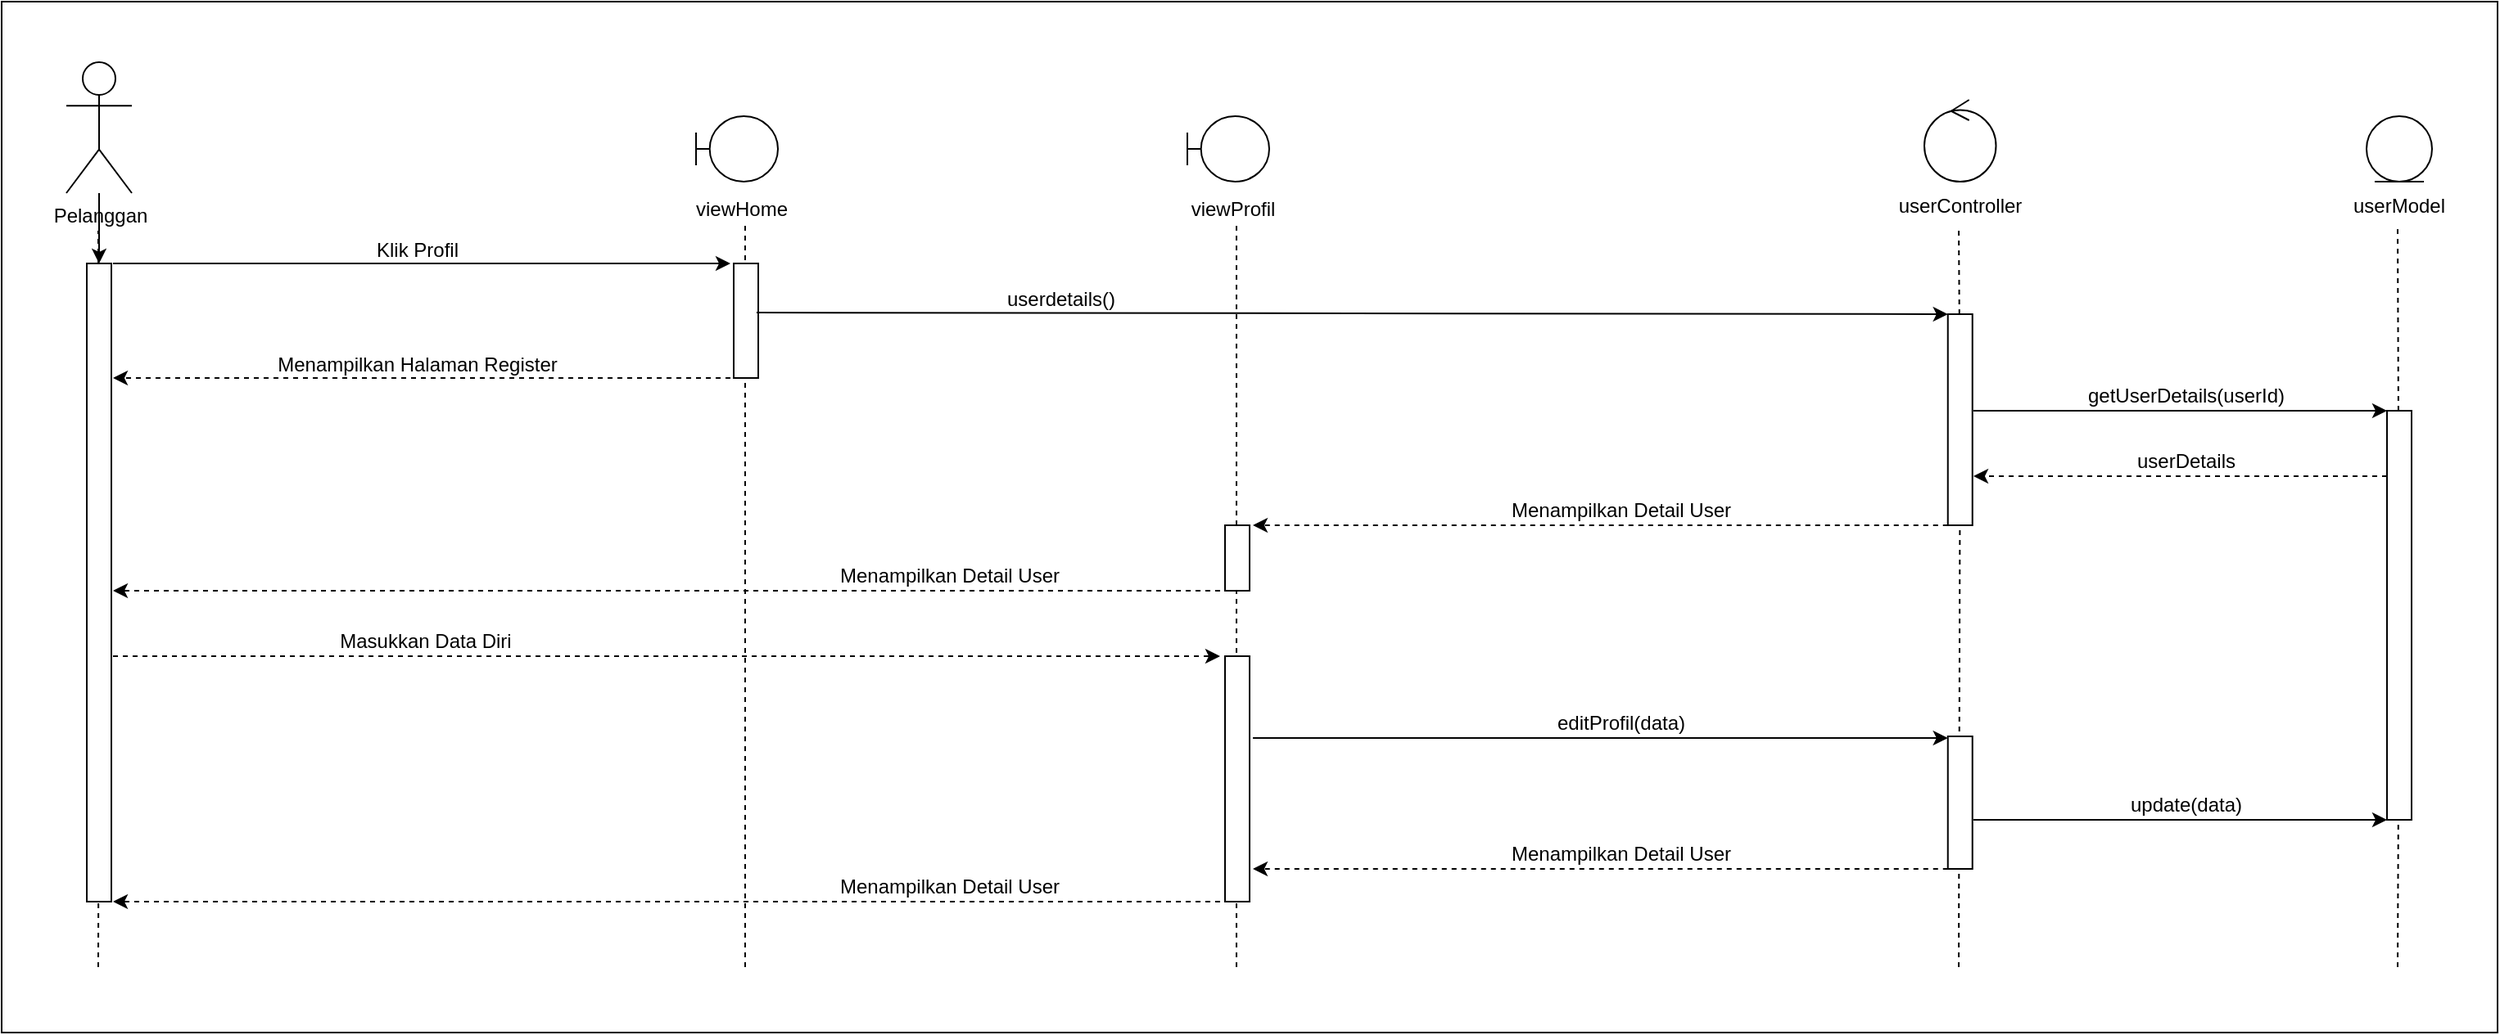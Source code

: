 <mxfile version="17.4.2" type="device"><diagram id="NcHzeMgTwnzK65RGMNXw" name="Page-1"><mxGraphModel dx="2004" dy="1558" grid="1" gridSize="10" guides="1" tooltips="1" connect="1" arrows="1" fold="1" page="1" pageScale="1" pageWidth="850" pageHeight="1100" math="0" shadow="0"><root><mxCell id="0"/><mxCell id="1" parent="0"/><mxCell id="Se24ipcOwxS2ohgeBFyi-72" value="" style="rounded=0;whiteSpace=wrap;html=1;" vertex="1" parent="1"><mxGeometry x="146" y="90" width="1524" height="630" as="geometry"/></mxCell><mxCell id="Se24ipcOwxS2ohgeBFyi-45" value="" style="edgeStyle=orthogonalEdgeStyle;rounded=0;orthogonalLoop=1;jettySize=auto;html=1;" edge="1" parent="1" source="Se24ipcOwxS2ohgeBFyi-2" target="Se24ipcOwxS2ohgeBFyi-4"><mxGeometry relative="1" as="geometry"/></mxCell><mxCell id="Se24ipcOwxS2ohgeBFyi-2" value="Pelanggan" style="shape=umlActor;verticalLabelPosition=bottom;verticalAlign=top;html=1;outlineConnect=0;" vertex="1" parent="1"><mxGeometry x="185.5" y="127" width="40" height="80" as="geometry"/></mxCell><mxCell id="Se24ipcOwxS2ohgeBFyi-3" value="" style="endArrow=none;dashed=1;html=1;rounded=0;startArrow=none;" edge="1" parent="1" source="Se24ipcOwxS2ohgeBFyi-4"><mxGeometry width="50" height="50" relative="1" as="geometry"><mxPoint x="205" y="640" as="sourcePoint"/><mxPoint x="205" y="230" as="targetPoint"/></mxGeometry></mxCell><mxCell id="Se24ipcOwxS2ohgeBFyi-4" value="" style="rounded=0;whiteSpace=wrap;html=1;" vertex="1" parent="1"><mxGeometry x="198" y="250" width="15" height="390" as="geometry"/></mxCell><mxCell id="Se24ipcOwxS2ohgeBFyi-5" value="" style="endArrow=none;dashed=1;html=1;rounded=0;" edge="1" parent="1" target="Se24ipcOwxS2ohgeBFyi-4"><mxGeometry width="50" height="50" relative="1" as="geometry"><mxPoint x="205" y="680" as="sourcePoint"/><mxPoint x="205" y="230" as="targetPoint"/></mxGeometry></mxCell><mxCell id="Se24ipcOwxS2ohgeBFyi-6" value="" style="shape=umlBoundary;whiteSpace=wrap;html=1;" vertex="1" parent="1"><mxGeometry x="570" y="160" width="50" height="40" as="geometry"/></mxCell><mxCell id="Se24ipcOwxS2ohgeBFyi-7" value="" style="endArrow=none;dashed=1;html=1;rounded=0;startArrow=none;" edge="1" parent="1"><mxGeometry width="50" height="50" relative="1" as="geometry"><mxPoint x="600" y="680" as="sourcePoint"/><mxPoint x="600" y="227" as="targetPoint"/></mxGeometry></mxCell><mxCell id="Se24ipcOwxS2ohgeBFyi-8" value="" style="rounded=0;whiteSpace=wrap;html=1;" vertex="1" parent="1"><mxGeometry x="593" y="250" width="15" height="70" as="geometry"/></mxCell><mxCell id="Se24ipcOwxS2ohgeBFyi-9" value="" style="ellipse;shape=umlControl;whiteSpace=wrap;html=1;" vertex="1" parent="1"><mxGeometry x="1320" y="150" width="43.75" height="50" as="geometry"/></mxCell><mxCell id="Se24ipcOwxS2ohgeBFyi-10" value="" style="endArrow=none;dashed=1;html=1;rounded=0;startArrow=none;" edge="1" parent="1" source="Se24ipcOwxS2ohgeBFyi-11"><mxGeometry width="50" height="50" relative="1" as="geometry"><mxPoint x="1341" y="680" as="sourcePoint"/><mxPoint x="1341" y="227" as="targetPoint"/></mxGeometry></mxCell><mxCell id="Se24ipcOwxS2ohgeBFyi-12" value="" style="shape=umlLifeline;participant=umlEntity;perimeter=lifelinePerimeter;whiteSpace=wrap;html=1;container=1;collapsible=0;recursiveResize=0;verticalAlign=top;spacingTop=36;outlineConnect=0;" vertex="1" parent="1"><mxGeometry x="1590" y="160" width="40" height="40" as="geometry"/></mxCell><mxCell id="Se24ipcOwxS2ohgeBFyi-13" value="" style="endArrow=none;dashed=1;html=1;rounded=0;startArrow=none;" edge="1" parent="1" source="Se24ipcOwxS2ohgeBFyi-14"><mxGeometry width="50" height="50" relative="1" as="geometry"><mxPoint x="1609.0" y="641.5" as="sourcePoint"/><mxPoint x="1609" y="228.5" as="targetPoint"/></mxGeometry></mxCell><mxCell id="Se24ipcOwxS2ohgeBFyi-14" value="" style="rounded=0;whiteSpace=wrap;html=1;" vertex="1" parent="1"><mxGeometry x="1602.5" y="340" width="15" height="250" as="geometry"/></mxCell><mxCell id="Se24ipcOwxS2ohgeBFyi-15" value="" style="endArrow=none;dashed=1;html=1;rounded=0;startArrow=none;" edge="1" parent="1" target="Se24ipcOwxS2ohgeBFyi-14"><mxGeometry width="50" height="50" relative="1" as="geometry"><mxPoint x="1609" y="680" as="sourcePoint"/><mxPoint x="1609" y="228.5" as="targetPoint"/></mxGeometry></mxCell><mxCell id="Se24ipcOwxS2ohgeBFyi-16" value="" style="endArrow=classic;html=1;rounded=0;exitX=1;exitY=0;exitDx=0;exitDy=0;" edge="1" parent="1"><mxGeometry width="50" height="50" relative="1" as="geometry"><mxPoint x="214" y="250.0" as="sourcePoint"/><mxPoint x="591" y="250" as="targetPoint"/></mxGeometry></mxCell><mxCell id="Se24ipcOwxS2ohgeBFyi-18" value="" style="endArrow=classic;html=1;rounded=0;exitX=1;exitY=0;exitDx=0;exitDy=0;dashed=1;" edge="1" parent="1"><mxGeometry width="50" height="50" relative="1" as="geometry"><mxPoint x="591" y="320" as="sourcePoint"/><mxPoint x="214" y="320.0" as="targetPoint"/></mxGeometry></mxCell><mxCell id="Se24ipcOwxS2ohgeBFyi-20" value="" style="endArrow=classic;html=1;rounded=0;" edge="1" parent="1"><mxGeometry width="50" height="50" relative="1" as="geometry"><mxPoint x="1350" y="340" as="sourcePoint"/><mxPoint x="1602.5" y="340" as="targetPoint"/></mxGeometry></mxCell><mxCell id="Se24ipcOwxS2ohgeBFyi-21" value="" style="endArrow=classic;html=1;rounded=0;dashed=1;" edge="1" parent="1"><mxGeometry width="50" height="50" relative="1" as="geometry"><mxPoint x="1602.5" y="380" as="sourcePoint"/><mxPoint x="1350" y="380" as="targetPoint"/></mxGeometry></mxCell><mxCell id="Se24ipcOwxS2ohgeBFyi-26" value="" style="endArrow=classic;html=1;rounded=0;" edge="1" parent="1"><mxGeometry width="50" height="50" relative="1" as="geometry"><mxPoint x="1350" y="590" as="sourcePoint"/><mxPoint x="1602.5" y="590" as="targetPoint"/></mxGeometry></mxCell><mxCell id="Se24ipcOwxS2ohgeBFyi-29" value="viewHome" style="text;html=1;strokeColor=none;fillColor=none;align=center;verticalAlign=middle;whiteSpace=wrap;rounded=0;" vertex="1" parent="1"><mxGeometry x="568" y="202" width="60" height="30" as="geometry"/></mxCell><mxCell id="Se24ipcOwxS2ohgeBFyi-30" value="userController" style="text;html=1;strokeColor=none;fillColor=none;align=center;verticalAlign=middle;whiteSpace=wrap;rounded=0;" vertex="1" parent="1"><mxGeometry x="1311.5" y="200" width="60" height="30" as="geometry"/></mxCell><mxCell id="Se24ipcOwxS2ohgeBFyi-31" value="userModel" style="text;html=1;strokeColor=none;fillColor=none;align=center;verticalAlign=middle;whiteSpace=wrap;rounded=0;" vertex="1" parent="1"><mxGeometry x="1580" y="200" width="60" height="30" as="geometry"/></mxCell><mxCell id="Se24ipcOwxS2ohgeBFyi-32" value="Klik Profil" style="text;html=1;strokeColor=none;fillColor=none;align=center;verticalAlign=middle;whiteSpace=wrap;rounded=0;" vertex="1" parent="1"><mxGeometry x="350" y="227" width="100" height="30" as="geometry"/></mxCell><mxCell id="Se24ipcOwxS2ohgeBFyi-33" value="Menampilkan Halaman Register" style="text;html=1;strokeColor=none;fillColor=none;align=center;verticalAlign=middle;whiteSpace=wrap;rounded=0;" vertex="1" parent="1"><mxGeometry x="310" y="297" width="180" height="30" as="geometry"/></mxCell><mxCell id="Se24ipcOwxS2ohgeBFyi-36" value="getUserDetails(userId)" style="text;html=1;strokeColor=none;fillColor=none;align=center;verticalAlign=middle;whiteSpace=wrap;rounded=0;" vertex="1" parent="1"><mxGeometry x="1430" y="316" width="100" height="30" as="geometry"/></mxCell><mxCell id="Se24ipcOwxS2ohgeBFyi-37" value="userDetails" style="text;html=1;strokeColor=none;fillColor=none;align=center;verticalAlign=middle;whiteSpace=wrap;rounded=0;" vertex="1" parent="1"><mxGeometry x="1430" y="356" width="100" height="30" as="geometry"/></mxCell><mxCell id="Se24ipcOwxS2ohgeBFyi-42" value="update(data)" style="text;html=1;strokeColor=none;fillColor=none;align=center;verticalAlign=middle;whiteSpace=wrap;rounded=0;" vertex="1" parent="1"><mxGeometry x="1430" y="566" width="100" height="30" as="geometry"/></mxCell><mxCell id="Se24ipcOwxS2ohgeBFyi-50" value="" style="shape=umlBoundary;whiteSpace=wrap;html=1;" vertex="1" parent="1"><mxGeometry x="870" y="160" width="50" height="40" as="geometry"/></mxCell><mxCell id="Se24ipcOwxS2ohgeBFyi-51" value="" style="endArrow=none;dashed=1;html=1;rounded=0;startArrow=none;" edge="1" parent="1"><mxGeometry width="50" height="50" relative="1" as="geometry"><mxPoint x="900" y="680" as="sourcePoint"/><mxPoint x="900" y="227" as="targetPoint"/></mxGeometry></mxCell><mxCell id="Se24ipcOwxS2ohgeBFyi-52" value="" style="rounded=0;whiteSpace=wrap;html=1;" vertex="1" parent="1"><mxGeometry x="893" y="410" width="15" height="40" as="geometry"/></mxCell><mxCell id="Se24ipcOwxS2ohgeBFyi-53" value="viewProfil" style="text;html=1;strokeColor=none;fillColor=none;align=center;verticalAlign=middle;whiteSpace=wrap;rounded=0;" vertex="1" parent="1"><mxGeometry x="868" y="202" width="60" height="30" as="geometry"/></mxCell><mxCell id="Se24ipcOwxS2ohgeBFyi-11" value="" style="rounded=0;whiteSpace=wrap;html=1;" vertex="1" parent="1"><mxGeometry x="1334.37" y="281" width="15" height="129" as="geometry"/></mxCell><mxCell id="Se24ipcOwxS2ohgeBFyi-54" value="" style="endArrow=none;dashed=1;html=1;rounded=0;startArrow=none;" edge="1" parent="1" target="Se24ipcOwxS2ohgeBFyi-11"><mxGeometry width="50" height="50" relative="1" as="geometry"><mxPoint x="1341" y="680" as="sourcePoint"/><mxPoint x="1341" y="227" as="targetPoint"/></mxGeometry></mxCell><mxCell id="Se24ipcOwxS2ohgeBFyi-55" value="" style="endArrow=classic;html=1;rounded=0;exitX=1;exitY=0;exitDx=0;exitDy=0;entryX=0;entryY=0;entryDx=0;entryDy=0;" edge="1" parent="1" target="Se24ipcOwxS2ohgeBFyi-11"><mxGeometry width="50" height="50" relative="1" as="geometry"><mxPoint x="607" y="280.0" as="sourcePoint"/><mxPoint x="984" y="280" as="targetPoint"/></mxGeometry></mxCell><mxCell id="Se24ipcOwxS2ohgeBFyi-56" value="userdetails()" style="text;html=1;strokeColor=none;fillColor=none;align=center;verticalAlign=middle;whiteSpace=wrap;rounded=0;" vertex="1" parent="1"><mxGeometry x="743" y="257" width="100" height="30" as="geometry"/></mxCell><mxCell id="Se24ipcOwxS2ohgeBFyi-58" value="" style="endArrow=classic;html=1;rounded=0;dashed=1;" edge="1" parent="1"><mxGeometry width="50" height="50" relative="1" as="geometry"><mxPoint x="1334.37" y="410" as="sourcePoint"/><mxPoint x="910" y="410" as="targetPoint"/></mxGeometry></mxCell><mxCell id="Se24ipcOwxS2ohgeBFyi-59" value="Menampilkan Detail User" style="text;html=1;strokeColor=none;fillColor=none;align=center;verticalAlign=middle;whiteSpace=wrap;rounded=0;" vertex="1" parent="1"><mxGeometry x="1060" y="386" width="150" height="30" as="geometry"/></mxCell><mxCell id="Se24ipcOwxS2ohgeBFyi-60" value="" style="endArrow=classic;html=1;rounded=0;dashed=1;" edge="1" parent="1"><mxGeometry width="50" height="50" relative="1" as="geometry"><mxPoint x="890" y="450" as="sourcePoint"/><mxPoint x="214" y="450" as="targetPoint"/></mxGeometry></mxCell><mxCell id="Se24ipcOwxS2ohgeBFyi-61" value="Menampilkan Detail User" style="text;html=1;strokeColor=none;fillColor=none;align=center;verticalAlign=middle;whiteSpace=wrap;rounded=0;" vertex="1" parent="1"><mxGeometry x="650" y="426" width="150" height="30" as="geometry"/></mxCell><mxCell id="Se24ipcOwxS2ohgeBFyi-62" value="" style="rounded=0;whiteSpace=wrap;html=1;" vertex="1" parent="1"><mxGeometry x="893" y="490" width="15" height="150" as="geometry"/></mxCell><mxCell id="Se24ipcOwxS2ohgeBFyi-63" value="" style="endArrow=classic;html=1;rounded=0;dashed=1;" edge="1" parent="1"><mxGeometry width="50" height="50" relative="1" as="geometry"><mxPoint x="214" y="490" as="sourcePoint"/><mxPoint x="890" y="490" as="targetPoint"/></mxGeometry></mxCell><mxCell id="Se24ipcOwxS2ohgeBFyi-64" value="Masukkan Data Diri" style="text;html=1;strokeColor=none;fillColor=none;align=center;verticalAlign=middle;whiteSpace=wrap;rounded=0;" vertex="1" parent="1"><mxGeometry x="330" y="466" width="150" height="30" as="geometry"/></mxCell><mxCell id="Se24ipcOwxS2ohgeBFyi-65" value="" style="rounded=0;whiteSpace=wrap;html=1;" vertex="1" parent="1"><mxGeometry x="1334.37" y="539" width="15" height="81" as="geometry"/></mxCell><mxCell id="Se24ipcOwxS2ohgeBFyi-66" value="" style="endArrow=classic;html=1;rounded=0;" edge="1" parent="1"><mxGeometry width="50" height="50" relative="1" as="geometry"><mxPoint x="910" y="540" as="sourcePoint"/><mxPoint x="1334.37" y="540" as="targetPoint"/></mxGeometry></mxCell><mxCell id="Se24ipcOwxS2ohgeBFyi-67" value="editProfil(data)" style="text;html=1;strokeColor=none;fillColor=none;align=center;verticalAlign=middle;whiteSpace=wrap;rounded=0;" vertex="1" parent="1"><mxGeometry x="1060" y="516" width="150" height="30" as="geometry"/></mxCell><mxCell id="Se24ipcOwxS2ohgeBFyi-68" value="" style="endArrow=classic;html=1;rounded=0;dashed=1;" edge="1" parent="1"><mxGeometry width="50" height="50" relative="1" as="geometry"><mxPoint x="1334.37" y="620" as="sourcePoint"/><mxPoint x="910" y="620" as="targetPoint"/></mxGeometry></mxCell><mxCell id="Se24ipcOwxS2ohgeBFyi-69" value="Menampilkan Detail User" style="text;html=1;strokeColor=none;fillColor=none;align=center;verticalAlign=middle;whiteSpace=wrap;rounded=0;" vertex="1" parent="1"><mxGeometry x="1060" y="596" width="150" height="30" as="geometry"/></mxCell><mxCell id="Se24ipcOwxS2ohgeBFyi-70" value="" style="endArrow=classic;html=1;rounded=0;dashed=1;" edge="1" parent="1"><mxGeometry width="50" height="50" relative="1" as="geometry"><mxPoint x="890" y="640" as="sourcePoint"/><mxPoint x="214" y="640" as="targetPoint"/></mxGeometry></mxCell><mxCell id="Se24ipcOwxS2ohgeBFyi-71" value="Menampilkan Detail User" style="text;html=1;strokeColor=none;fillColor=none;align=center;verticalAlign=middle;whiteSpace=wrap;rounded=0;" vertex="1" parent="1"><mxGeometry x="650" y="616" width="150" height="30" as="geometry"/></mxCell></root></mxGraphModel></diagram></mxfile>